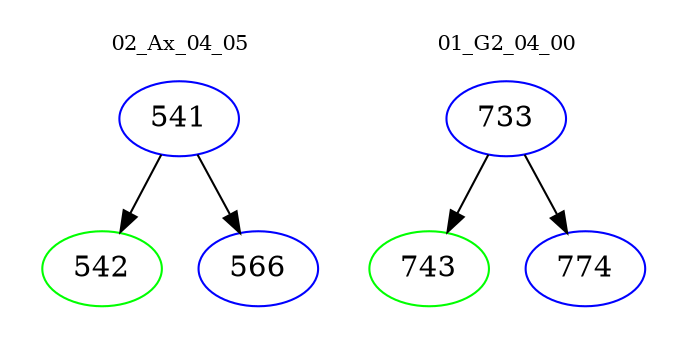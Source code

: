 digraph{
subgraph cluster_0 {
color = white
label = "02_Ax_04_05";
fontsize=10;
T0_541 [label="541", color="blue"]
T0_541 -> T0_542 [color="black"]
T0_542 [label="542", color="green"]
T0_541 -> T0_566 [color="black"]
T0_566 [label="566", color="blue"]
}
subgraph cluster_1 {
color = white
label = "01_G2_04_00";
fontsize=10;
T1_733 [label="733", color="blue"]
T1_733 -> T1_743 [color="black"]
T1_743 [label="743", color="green"]
T1_733 -> T1_774 [color="black"]
T1_774 [label="774", color="blue"]
}
}
